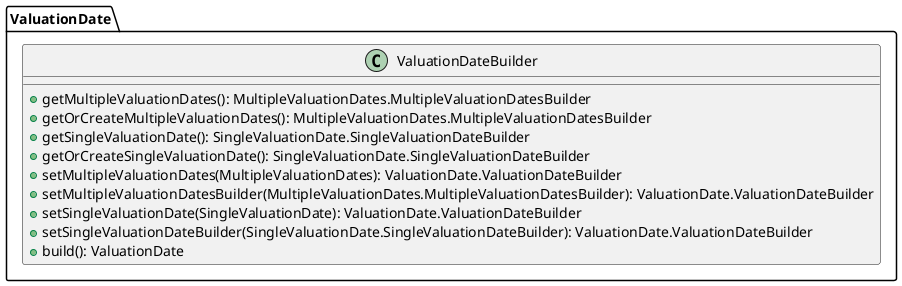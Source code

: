 @startuml

    class ValuationDate.ValuationDateBuilder [[ValuationDate.ValuationDateBuilder.html]] {
        +getMultipleValuationDates(): MultipleValuationDates.MultipleValuationDatesBuilder
        +getOrCreateMultipleValuationDates(): MultipleValuationDates.MultipleValuationDatesBuilder
        +getSingleValuationDate(): SingleValuationDate.SingleValuationDateBuilder
        +getOrCreateSingleValuationDate(): SingleValuationDate.SingleValuationDateBuilder
        +setMultipleValuationDates(MultipleValuationDates): ValuationDate.ValuationDateBuilder
        +setMultipleValuationDatesBuilder(MultipleValuationDates.MultipleValuationDatesBuilder): ValuationDate.ValuationDateBuilder
        +setSingleValuationDate(SingleValuationDate): ValuationDate.ValuationDateBuilder
        +setSingleValuationDateBuilder(SingleValuationDate.SingleValuationDateBuilder): ValuationDate.ValuationDateBuilder
        +build(): ValuationDate
    }

@enduml

